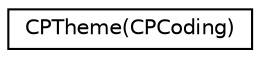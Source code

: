 digraph "Graphical Class Hierarchy"
{
  edge [fontname="Helvetica",fontsize="10",labelfontname="Helvetica",labelfontsize="10"];
  node [fontname="Helvetica",fontsize="10",shape=record];
  rankdir="LR";
  Node1 [label="CPTheme(CPCoding)",height=0.2,width=0.4,color="black", fillcolor="white", style="filled",URL="$category_c_p_theme_07_c_p_coding_08.html"];
}
